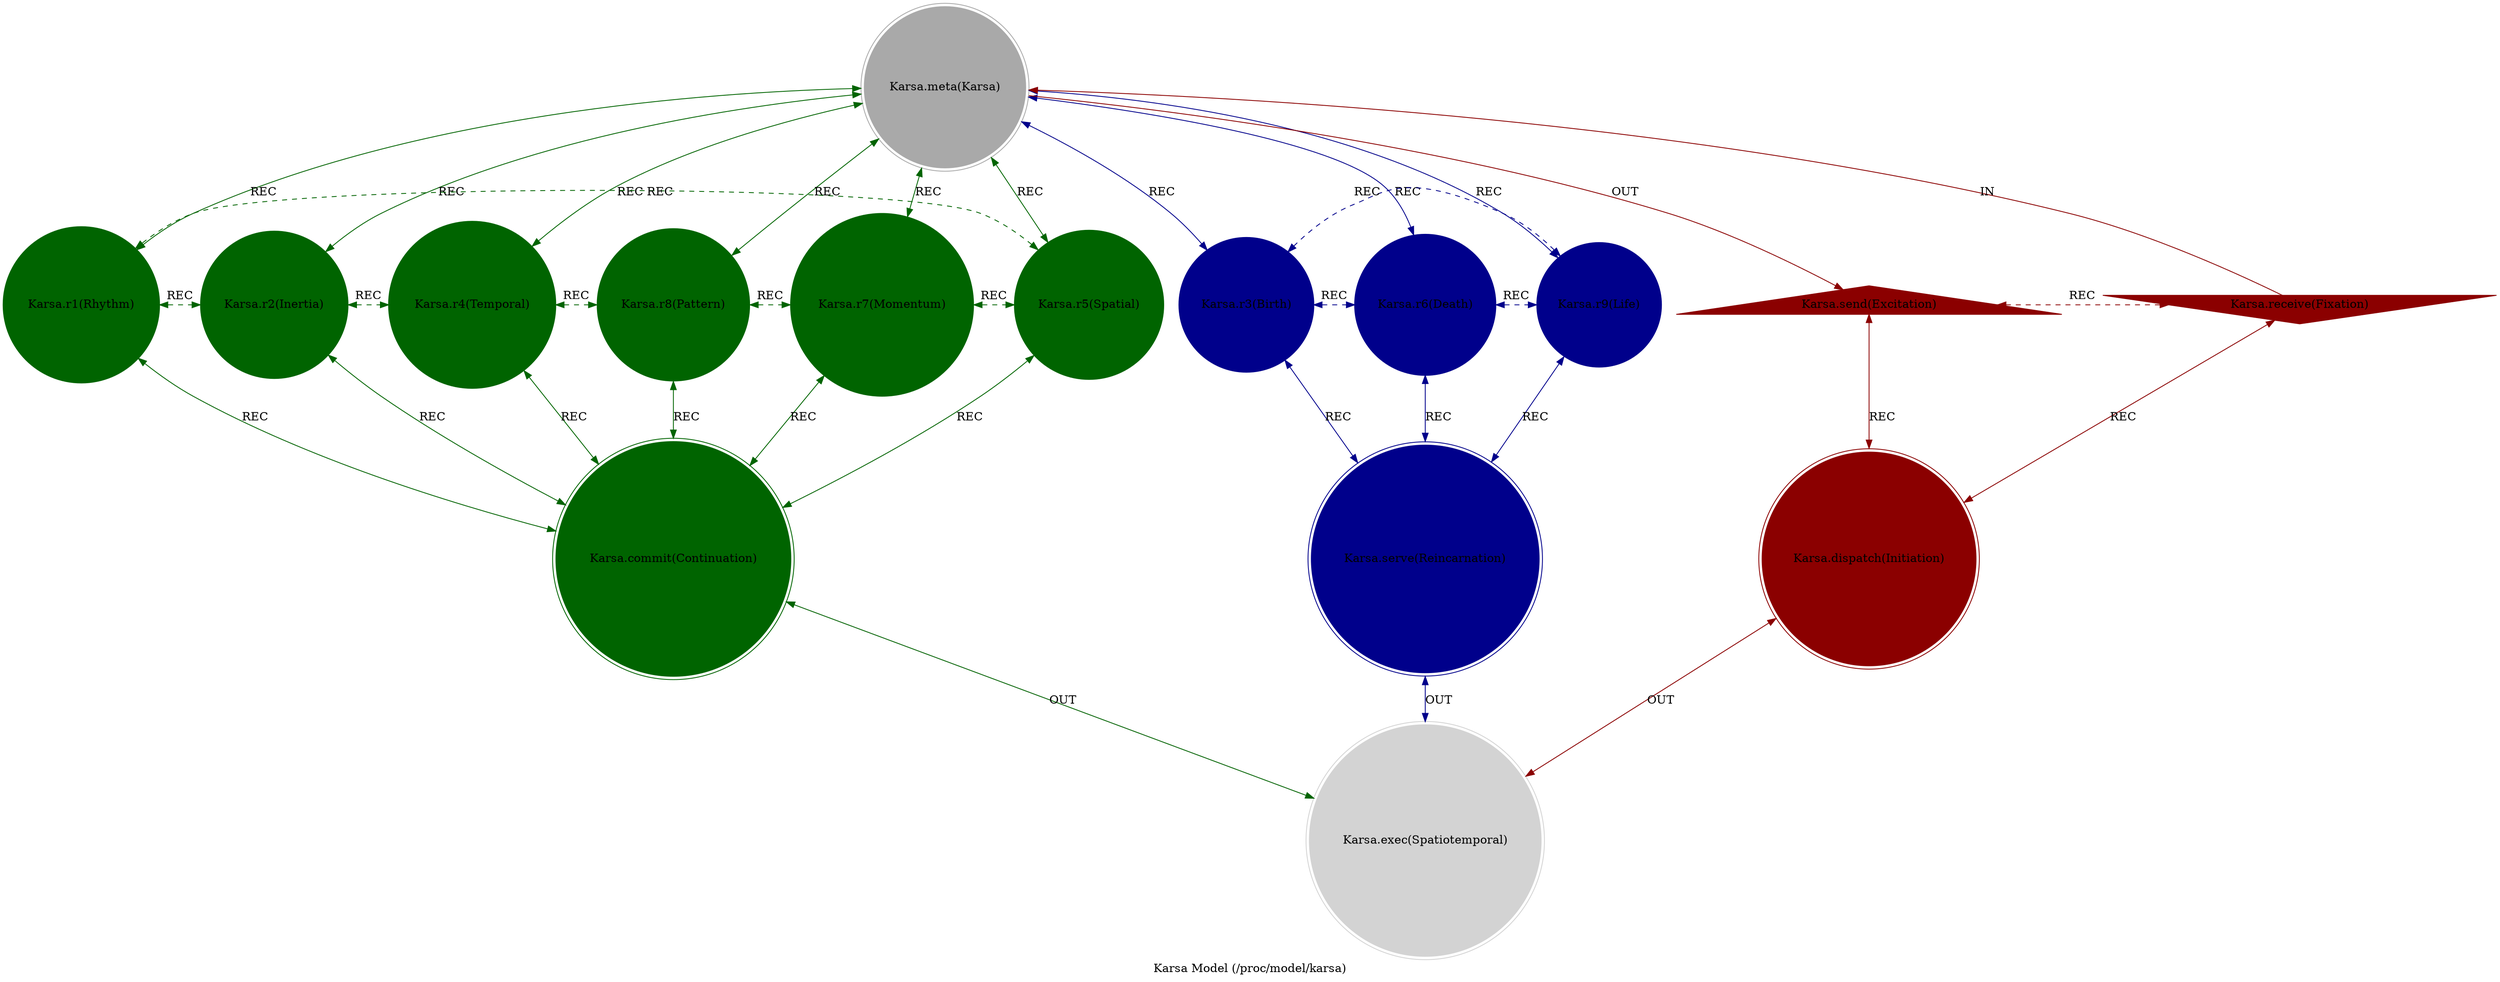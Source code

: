strict digraph KarsaModel {
    style = filled;
    color = lightgray;
    node [shape = circle; style = filled; color = lightgreen;];
    edge [color = darkgray;];
    label = "Karsa Model (/proc/model/karsa)";
    comment = "TODO";
    
    spark_0_karsa_model_t [label = "Karsa.meta(Karsa)";comment = "Abstract: TODO";shape = doublecircle;color = darkgray;];
    spark_1_karsa_model_t [label = "Karsa.r1(Rhythm)";comment = "Initiation: TODO";color = darkgreen;];
    spark_2_karsa_model_t [label = "Karsa.r2(Inertia)";comment = "Response: TODO";color = darkgreen;];
    spark_4_karsa_model_t [label = "Karsa.r4(Temporal)";comment = "Integration: TODO";color = darkgreen;];
    spark_8_karsa_model_t [label = "Karsa.r8(Pattern)";comment = "Reflection: TODO";color = darkgreen;];
    spark_7_karsa_model_t [label = "Karsa.r7(Momentum)";comment = "Consolidation: TODO";color = darkgreen;];
    spark_5_karsa_model_t [label = "Karsa.r5(Spatial)";comment = "Propagation: TODO";color = darkgreen;];
    spark_3_karsa_model_t [label = "Karsa.r3(Birth)";comment = "Thesis: TODO";color = darkblue;];
    spark_6_karsa_model_t [label = "Karsa.r6(Death)";comment = "Antithesis: TODO";color = darkblue;];
    spark_9_karsa_model_t [label = "Karsa.r9(Life)";comment = "Synthesis: TODO";color = darkblue;];
    spark_a_karsa_model_t [label = "Karsa.receive(Fixation)";comment = "Potential: The potential for a point to be defined in the field.";shape = invtriangle;color = darkred;];
    spark_b_karsa_model_t [label = "Karsa.send(Excitation)";comment = "Manifest: The propagated wave/particle through Spacetime.";shape = triangle;color = darkred;];
    spark_c_karsa_model_t [label = "Karsa.dispatch(Initiation)";comment = "Why-Who: TODO";shape = doublecircle;color = darkred;];
    spark_d_karsa_model_t [label = "Karsa.commit(Continuation)";comment = "What-How: TODO";shape = doublecircle;color = darkgreen;];
    spark_e_karsa_model_t [label = "Karsa.serve(Reincarnation)";comment = "When-Where: TODO";shape = doublecircle;color = darkblue;];
    spark_f_karsa_model_t [label = "Karsa.exec(Spatiotemporal)";comment = "Which-Closure: TODO";shape = doublecircle;color = lightgray;];
    
    spark_a_karsa_model_t -> spark_0_karsa_model_t [label = "IN"; comment = "todo"; color = darkred; constraint = false;];
    spark_0_karsa_model_t -> spark_b_karsa_model_t [label = "OUT"; comment = "todo"; color = darkred;];
    spark_0_karsa_model_t -> spark_3_karsa_model_t [label = "REC"; comment = "todo"; color = darkblue; dir = both;];
    spark_0_karsa_model_t -> spark_6_karsa_model_t [label = "REC"; comment = "todo"; color = darkblue; dir = both;];
    spark_0_karsa_model_t -> spark_9_karsa_model_t [label = "REC"; comment = "todo"; color = darkblue; dir = both;];
    spark_0_karsa_model_t -> spark_1_karsa_model_t [label = "REC"; comment = "todo"; color = darkgreen; dir = both;];
    spark_0_karsa_model_t -> spark_2_karsa_model_t [label = "REC"; comment = "todo"; color = darkgreen; dir = both;];
    spark_0_karsa_model_t -> spark_4_karsa_model_t [label = "REC"; comment = "todo"; color = darkgreen; dir = both;];
    spark_0_karsa_model_t -> spark_8_karsa_model_t [label = "REC"; comment = "todo"; color = darkgreen; dir = both;];
    spark_0_karsa_model_t -> spark_7_karsa_model_t [label = "REC"; comment = "todo"; color = darkgreen; dir = both;];
    spark_0_karsa_model_t -> spark_5_karsa_model_t [label = "REC"; comment = "todo"; color = darkgreen; dir = both;];
    
    spark_a_karsa_model_t -> spark_c_karsa_model_t [label = "REC"; comment = "todo"; color = darkred; dir = both;];
    spark_b_karsa_model_t -> spark_c_karsa_model_t [label = "REC"; comment = "todo"; color = darkred; dir = both;];
    spark_1_karsa_model_t -> spark_d_karsa_model_t [label = "REC"; comment = "todo"; color = darkgreen; dir = both;];
    spark_2_karsa_model_t -> spark_d_karsa_model_t [label = "REC"; comment = "todo"; color = darkgreen; dir = both;];
    spark_4_karsa_model_t -> spark_d_karsa_model_t [label = "REC"; comment = "todo"; color = darkgreen; dir = both;];
    spark_8_karsa_model_t -> spark_d_karsa_model_t [label = "REC"; comment = "todo"; color = darkgreen; dir = both;];
    spark_7_karsa_model_t -> spark_d_karsa_model_t [label = "REC"; comment = "todo"; color = darkgreen; dir = both;];
    spark_5_karsa_model_t -> spark_d_karsa_model_t [label = "REC"; comment = "todo"; color = darkgreen; dir = both;];
    spark_3_karsa_model_t -> spark_e_karsa_model_t [label = "REC"; comment = "todo"; color = darkblue; dir = both;];
    spark_6_karsa_model_t -> spark_e_karsa_model_t [label = "REC"; comment = "todo"; color = darkblue; dir = both;];
    spark_9_karsa_model_t -> spark_e_karsa_model_t [label = "REC"; comment = "todo"; color = darkblue; dir = both;];
    
    spark_1_karsa_model_t -> spark_2_karsa_model_t [label = "REC"; comment = "todo"; color = darkgreen; dir = both; style = dashed; constraint = false;];
    spark_2_karsa_model_t -> spark_4_karsa_model_t [label = "REC"; comment = "todo"; color = darkgreen; dir = both; style = dashed; constraint = false;];
    spark_4_karsa_model_t -> spark_8_karsa_model_t [label = "REC"; comment = "todo"; color = darkgreen; dir = both; style = dashed; constraint = false;];
    spark_8_karsa_model_t -> spark_7_karsa_model_t [label = "REC"; comment = "todo"; color = darkgreen; dir = both; style = dashed; constraint = false;];
    spark_7_karsa_model_t -> spark_5_karsa_model_t [label = "REC"; comment = "todo"; color = darkgreen; dir = both; style = dashed; constraint = false;];
    spark_5_karsa_model_t -> spark_1_karsa_model_t [label = "REC"; comment = "todo"; color = darkgreen; dir = both; style = dashed; constraint = false;];
    spark_3_karsa_model_t -> spark_6_karsa_model_t [label = "REC"; comment = "todo"; color = darkblue; dir = both; style = dashed; constraint = false;];
    spark_6_karsa_model_t -> spark_9_karsa_model_t [label = "REC"; comment = "todo"; color = darkblue; dir = both; style = dashed; constraint = false;];
    spark_9_karsa_model_t -> spark_3_karsa_model_t [label = "REC"; comment = "todo"; color = darkblue; dir = both; style = dashed; constraint = false;];
    spark_a_karsa_model_t -> spark_b_karsa_model_t [label = "REC"; comment = "todo"; color = darkred; dir = both; style = dashed; constraint = false;];
    
    spark_c_karsa_model_t -> spark_f_karsa_model_t [label = "OUT"; comment = "todo"; color = darkred; dir = both;];
    spark_d_karsa_model_t -> spark_f_karsa_model_t [label = "OUT"; comment = "todo"; color = darkgreen; dir = both;];
    spark_e_karsa_model_t -> spark_f_karsa_model_t [label = "OUT"; comment = "todo"; color = darkblue; dir = both;];
}